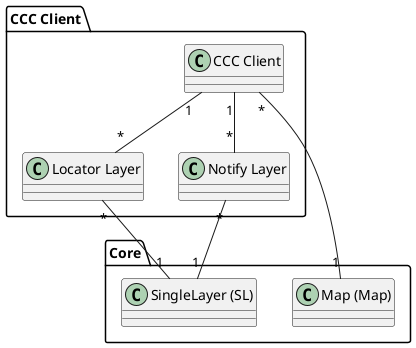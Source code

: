 @startuml
package "Core" {
  class "SingleLayer (SL)" as sl{}



  class "Map (Map)" as map {}
}


package "CCC Client" {

  class "CCC Client" as ccc {}

  class "Locator Layer" as ll {}

  class "Notify Layer" as nl {}


  ccc "*" -- "1" map

  ccc "1" -- "*" ll
  ll "*" -- "1" sl

  ccc "1" -- "*" nl
  nl "*" -- "1" sl
}
@enduml